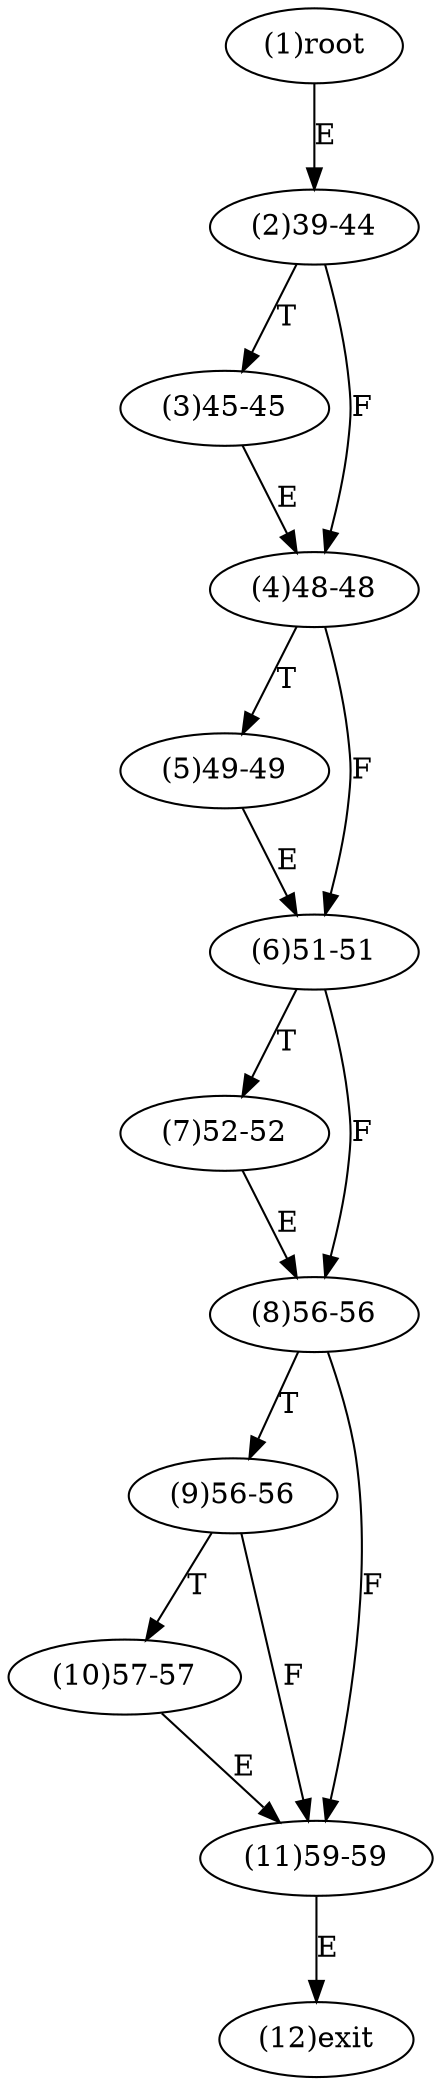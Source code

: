 digraph "" { 
1[ label="(1)root"];
2[ label="(2)39-44"];
3[ label="(3)45-45"];
4[ label="(4)48-48"];
5[ label="(5)49-49"];
6[ label="(6)51-51"];
7[ label="(7)52-52"];
8[ label="(8)56-56"];
9[ label="(9)56-56"];
10[ label="(10)57-57"];
11[ label="(11)59-59"];
12[ label="(12)exit"];
1->2[ label="E"];
2->4[ label="F"];
2->3[ label="T"];
3->4[ label="E"];
4->6[ label="F"];
4->5[ label="T"];
5->6[ label="E"];
6->8[ label="F"];
6->7[ label="T"];
7->8[ label="E"];
8->11[ label="F"];
8->9[ label="T"];
9->11[ label="F"];
9->10[ label="T"];
10->11[ label="E"];
11->12[ label="E"];
}